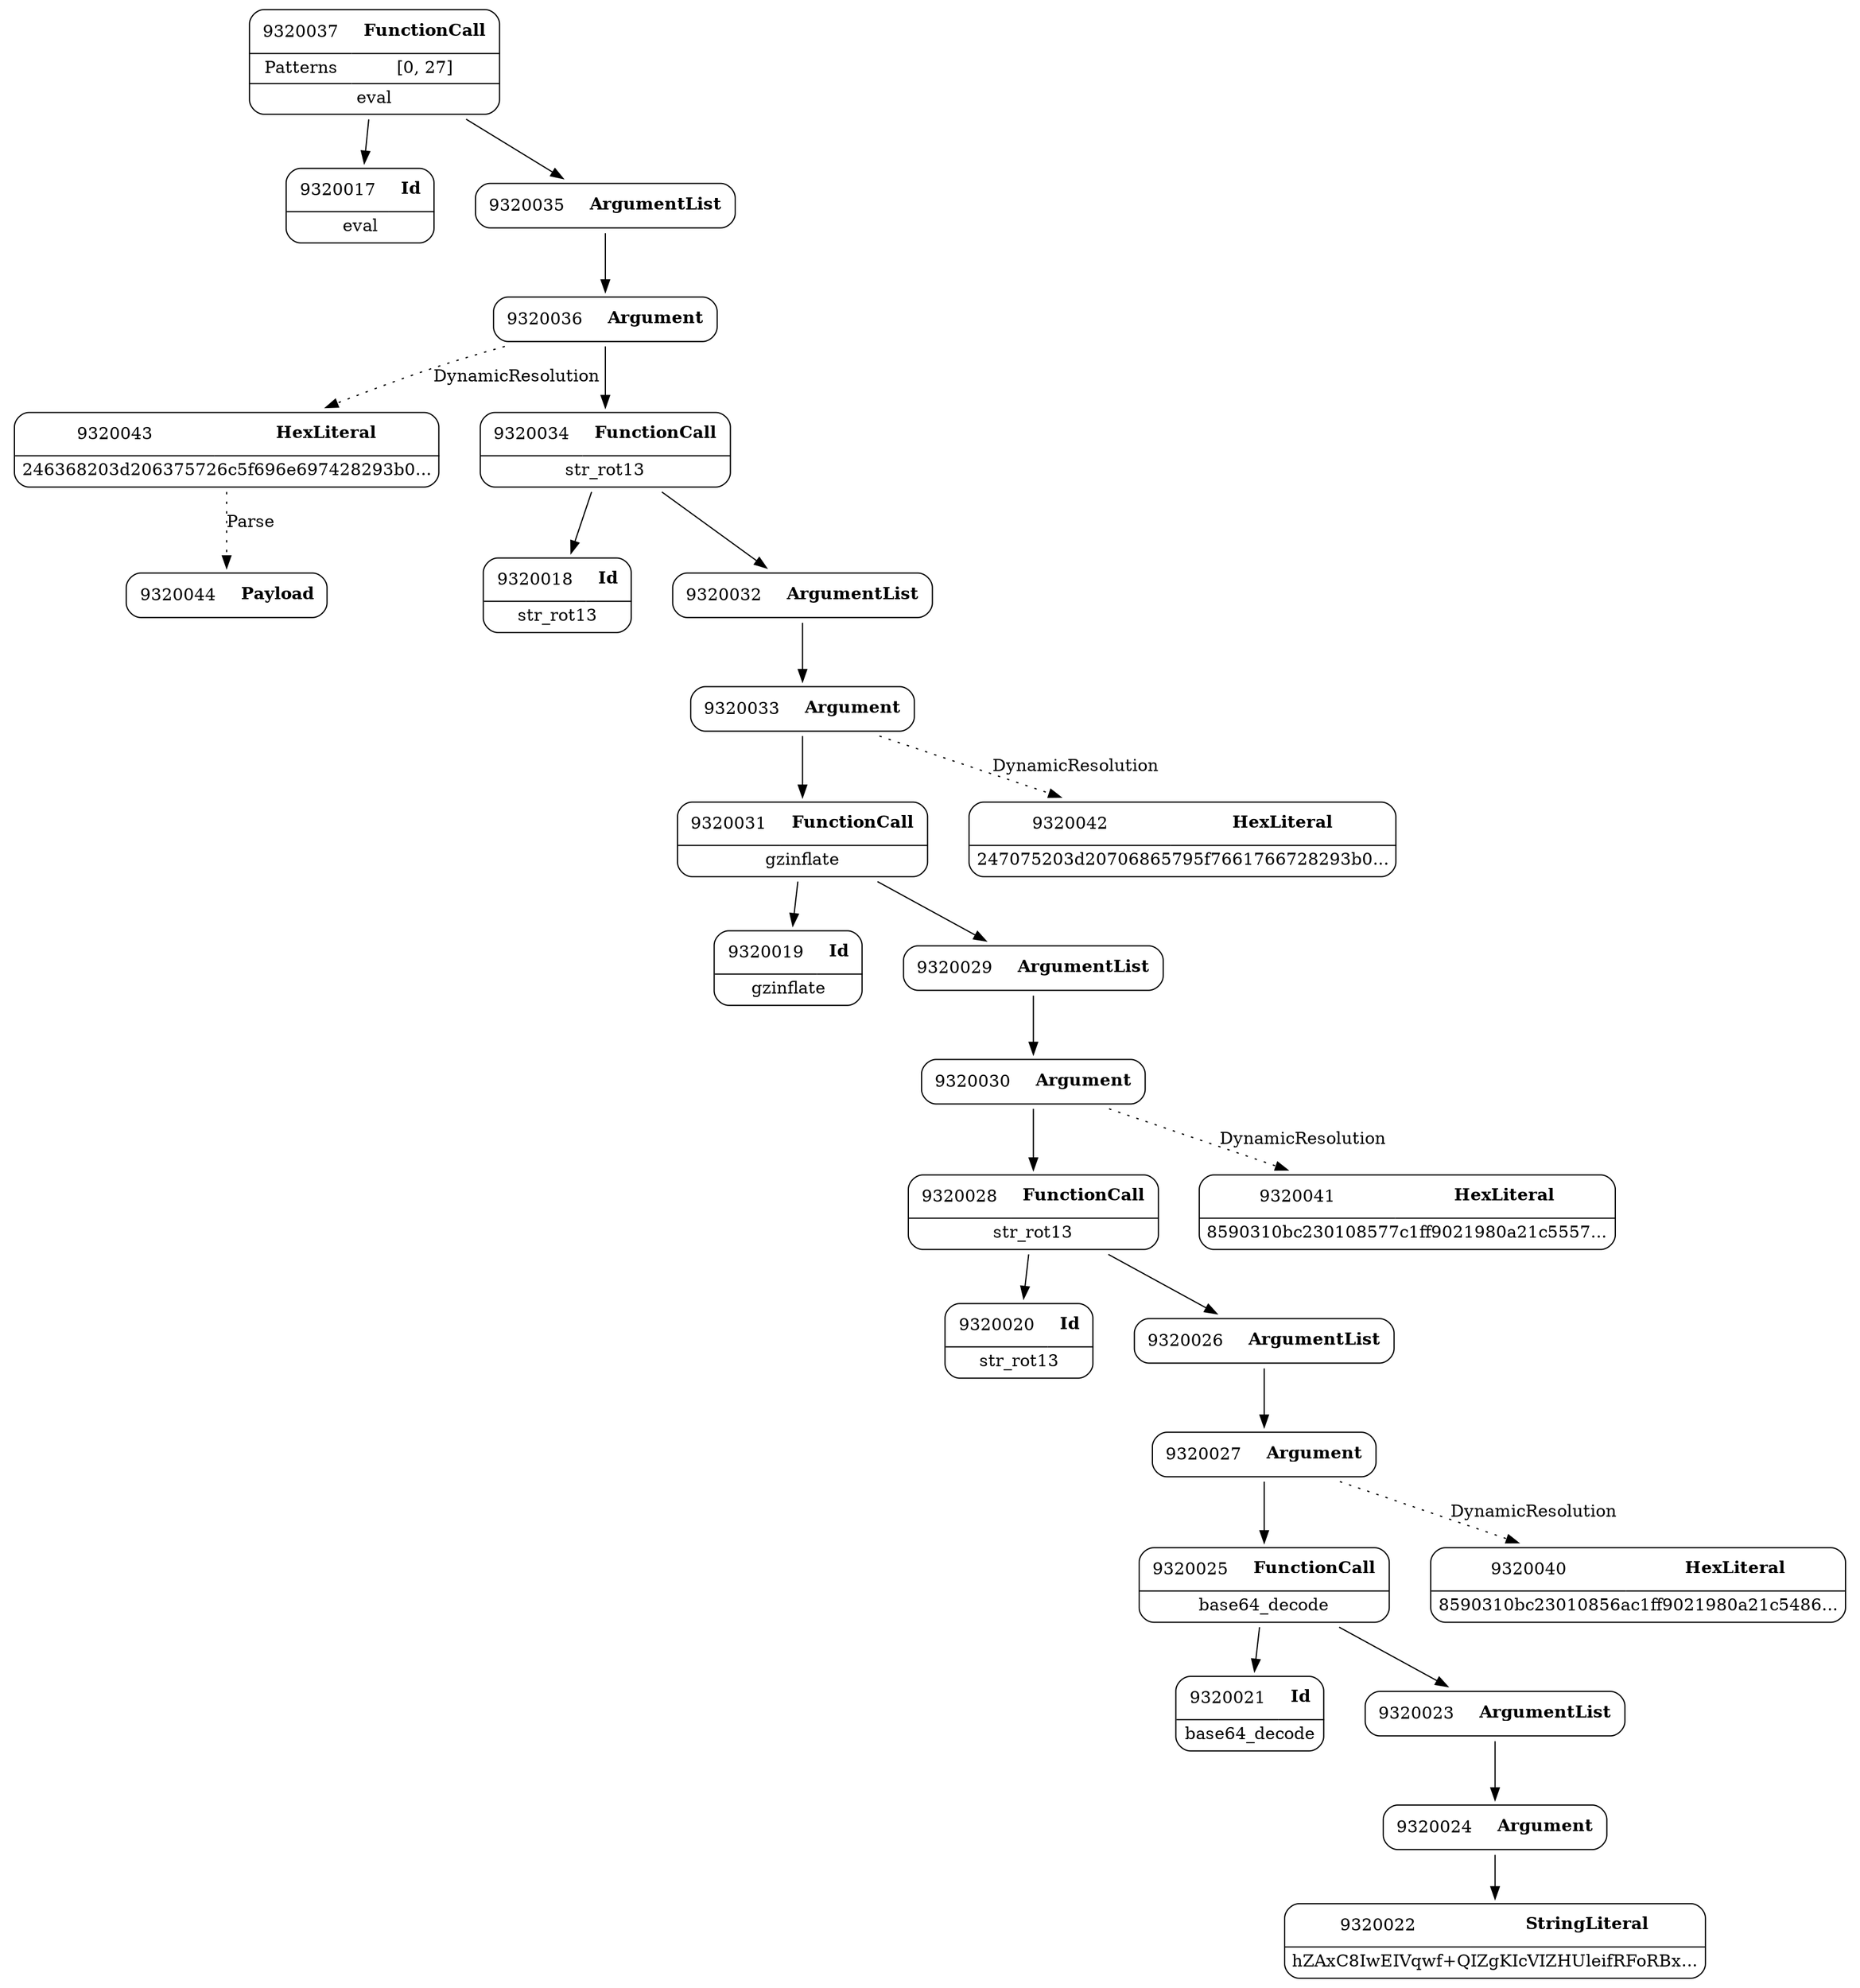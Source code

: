 digraph ast {
node [shape=none];
9320030 [label=<<TABLE border='1' cellspacing='0' cellpadding='10' style='rounded' ><TR><TD border='0'>9320030</TD><TD border='0'><B>Argument</B></TD></TR></TABLE>>];
9320030 -> 9320028 [weight=2];
9320030 -> 9320041 [style=dotted,label=DynamicResolution];
9320031 [label=<<TABLE border='1' cellspacing='0' cellpadding='10' style='rounded' ><TR><TD border='0'>9320031</TD><TD border='0'><B>FunctionCall</B></TD></TR><HR/><TR><TD border='0' cellpadding='5' colspan='2'>gzinflate</TD></TR></TABLE>>];
9320031 -> 9320019 [weight=2];
9320031 -> 9320029 [weight=2];
9320028 [label=<<TABLE border='1' cellspacing='0' cellpadding='10' style='rounded' ><TR><TD border='0'>9320028</TD><TD border='0'><B>FunctionCall</B></TD></TR><HR/><TR><TD border='0' cellpadding='5' colspan='2'>str_rot13</TD></TR></TABLE>>];
9320028 -> 9320020 [weight=2];
9320028 -> 9320026 [weight=2];
9320029 [label=<<TABLE border='1' cellspacing='0' cellpadding='10' style='rounded' ><TR><TD border='0'>9320029</TD><TD border='0'><B>ArgumentList</B></TD></TR></TABLE>>];
9320029 -> 9320030 [weight=2];
9320026 [label=<<TABLE border='1' cellspacing='0' cellpadding='10' style='rounded' ><TR><TD border='0'>9320026</TD><TD border='0'><B>ArgumentList</B></TD></TR></TABLE>>];
9320026 -> 9320027 [weight=2];
9320027 [label=<<TABLE border='1' cellspacing='0' cellpadding='10' style='rounded' ><TR><TD border='0'>9320027</TD><TD border='0'><B>Argument</B></TD></TR></TABLE>>];
9320027 -> 9320025 [weight=2];
9320027 -> 9320040 [style=dotted,label=DynamicResolution];
9320024 [label=<<TABLE border='1' cellspacing='0' cellpadding='10' style='rounded' ><TR><TD border='0'>9320024</TD><TD border='0'><B>Argument</B></TD></TR></TABLE>>];
9320024 -> 9320022 [weight=2];
9320025 [label=<<TABLE border='1' cellspacing='0' cellpadding='10' style='rounded' ><TR><TD border='0'>9320025</TD><TD border='0'><B>FunctionCall</B></TD></TR><HR/><TR><TD border='0' cellpadding='5' colspan='2'>base64_decode</TD></TR></TABLE>>];
9320025 -> 9320021 [weight=2];
9320025 -> 9320023 [weight=2];
9320022 [label=<<TABLE border='1' cellspacing='0' cellpadding='10' style='rounded' ><TR><TD border='0'>9320022</TD><TD border='0'><B>StringLiteral</B></TD></TR><HR/><TR><TD border='0' cellpadding='5' colspan='2'>hZAxC8IwEIVqwf+QIZgKIcVIZHUleifRFoRBx...</TD></TR></TABLE>>];
9320023 [label=<<TABLE border='1' cellspacing='0' cellpadding='10' style='rounded' ><TR><TD border='0'>9320023</TD><TD border='0'><B>ArgumentList</B></TD></TR></TABLE>>];
9320023 -> 9320024 [weight=2];
9320020 [label=<<TABLE border='1' cellspacing='0' cellpadding='10' style='rounded' ><TR><TD border='0'>9320020</TD><TD border='0'><B>Id</B></TD></TR><HR/><TR><TD border='0' cellpadding='5' colspan='2'>str_rot13</TD></TR></TABLE>>];
9320021 [label=<<TABLE border='1' cellspacing='0' cellpadding='10' style='rounded' ><TR><TD border='0'>9320021</TD><TD border='0'><B>Id</B></TD></TR><HR/><TR><TD border='0' cellpadding='5' colspan='2'>base64_decode</TD></TR></TABLE>>];
9320018 [label=<<TABLE border='1' cellspacing='0' cellpadding='10' style='rounded' ><TR><TD border='0'>9320018</TD><TD border='0'><B>Id</B></TD></TR><HR/><TR><TD border='0' cellpadding='5' colspan='2'>str_rot13</TD></TR></TABLE>>];
9320019 [label=<<TABLE border='1' cellspacing='0' cellpadding='10' style='rounded' ><TR><TD border='0'>9320019</TD><TD border='0'><B>Id</B></TD></TR><HR/><TR><TD border='0' cellpadding='5' colspan='2'>gzinflate</TD></TR></TABLE>>];
9320017 [label=<<TABLE border='1' cellspacing='0' cellpadding='10' style='rounded' ><TR><TD border='0'>9320017</TD><TD border='0'><B>Id</B></TD></TR><HR/><TR><TD border='0' cellpadding='5' colspan='2'>eval</TD></TR></TABLE>>];
9320044 [label=<<TABLE border='1' cellspacing='0' cellpadding='10' style='rounded' ><TR><TD border='0'>9320044</TD><TD border='0'><B>Payload</B></TD></TR></TABLE>>];
9320042 [label=<<TABLE border='1' cellspacing='0' cellpadding='10' style='rounded' ><TR><TD border='0'>9320042</TD><TD border='0'><B>HexLiteral</B></TD></TR><HR/><TR><TD border='0' cellpadding='5' colspan='2'>247075203d20706865795f7661766728293b0...</TD></TR></TABLE>>];
9320043 [label=<<TABLE border='1' cellspacing='0' cellpadding='10' style='rounded' ><TR><TD border='0'>9320043</TD><TD border='0'><B>HexLiteral</B></TD></TR><HR/><TR><TD border='0' cellpadding='5' colspan='2'>246368203d206375726c5f696e697428293b0...</TD></TR></TABLE>>];
9320043 -> 9320044 [style=dotted,label=Parse];
9320040 [label=<<TABLE border='1' cellspacing='0' cellpadding='10' style='rounded' ><TR><TD border='0'>9320040</TD><TD border='0'><B>HexLiteral</B></TD></TR><HR/><TR><TD border='0' cellpadding='5' colspan='2'>8590310bc23010856ac1ff9021980a21c5486...</TD></TR></TABLE>>];
9320041 [label=<<TABLE border='1' cellspacing='0' cellpadding='10' style='rounded' ><TR><TD border='0'>9320041</TD><TD border='0'><B>HexLiteral</B></TD></TR><HR/><TR><TD border='0' cellpadding='5' colspan='2'>8590310bc230108577c1ff9021980a21c5557...</TD></TR></TABLE>>];
9320036 [label=<<TABLE border='1' cellspacing='0' cellpadding='10' style='rounded' ><TR><TD border='0'>9320036</TD><TD border='0'><B>Argument</B></TD></TR></TABLE>>];
9320036 -> 9320034 [weight=2];
9320036 -> 9320043 [style=dotted,label=DynamicResolution];
9320037 [label=<<TABLE border='1' cellspacing='0' cellpadding='10' style='rounded' ><TR><TD border='0'>9320037</TD><TD border='0'><B>FunctionCall</B></TD></TR><HR/><TR><TD border='0' cellpadding='5'>Patterns</TD><TD border='0' cellpadding='5'>[0, 27]</TD></TR><HR/><TR><TD border='0' cellpadding='5' colspan='2'>eval</TD></TR></TABLE>>];
9320037 -> 9320017 [weight=2];
9320037 -> 9320035 [weight=2];
9320034 [label=<<TABLE border='1' cellspacing='0' cellpadding='10' style='rounded' ><TR><TD border='0'>9320034</TD><TD border='0'><B>FunctionCall</B></TD></TR><HR/><TR><TD border='0' cellpadding='5' colspan='2'>str_rot13</TD></TR></TABLE>>];
9320034 -> 9320018 [weight=2];
9320034 -> 9320032 [weight=2];
9320035 [label=<<TABLE border='1' cellspacing='0' cellpadding='10' style='rounded' ><TR><TD border='0'>9320035</TD><TD border='0'><B>ArgumentList</B></TD></TR></TABLE>>];
9320035 -> 9320036 [weight=2];
9320032 [label=<<TABLE border='1' cellspacing='0' cellpadding='10' style='rounded' ><TR><TD border='0'>9320032</TD><TD border='0'><B>ArgumentList</B></TD></TR></TABLE>>];
9320032 -> 9320033 [weight=2];
9320033 [label=<<TABLE border='1' cellspacing='0' cellpadding='10' style='rounded' ><TR><TD border='0'>9320033</TD><TD border='0'><B>Argument</B></TD></TR></TABLE>>];
9320033 -> 9320031 [weight=2];
9320033 -> 9320042 [style=dotted,label=DynamicResolution];
}
